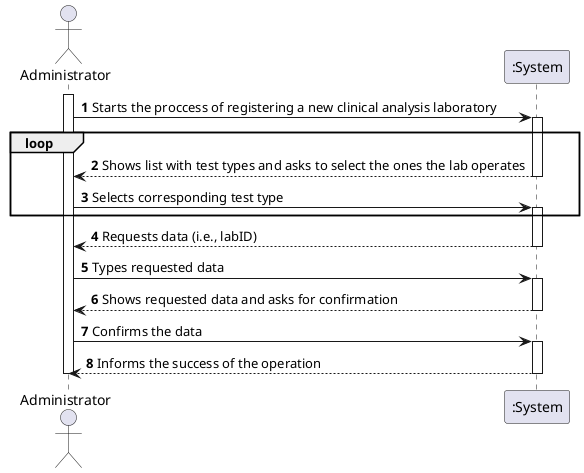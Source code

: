 @startuml
autonumber


actor "Administrator" as ADMIN

participant ":System" as SYST

activate ADMIN
ADMIN -> SYST : Starts the proccess of registering a new clinical analysis laboratory
activate SYST

loop
SYST --> ADMIN : Shows list with test types and asks to select the ones the lab operates
deactivate SYST
ADMIN -> SYST : Selects corresponding test type
activate SYST
end 

SYST --> ADMIN : Requests data (i.e., labID) 
deactivate SYST

ADMIN -> SYST : Types requested data
activate SYST
SYST --> ADMIN : Shows requested data and asks for confirmation
deactivate SYST

ADMIN -> SYST : Confirms the data
activate SYST


SYST --> ADMIN : Informs the success of the operation
deactivate SYST

deactivate ADMIN

@enduml